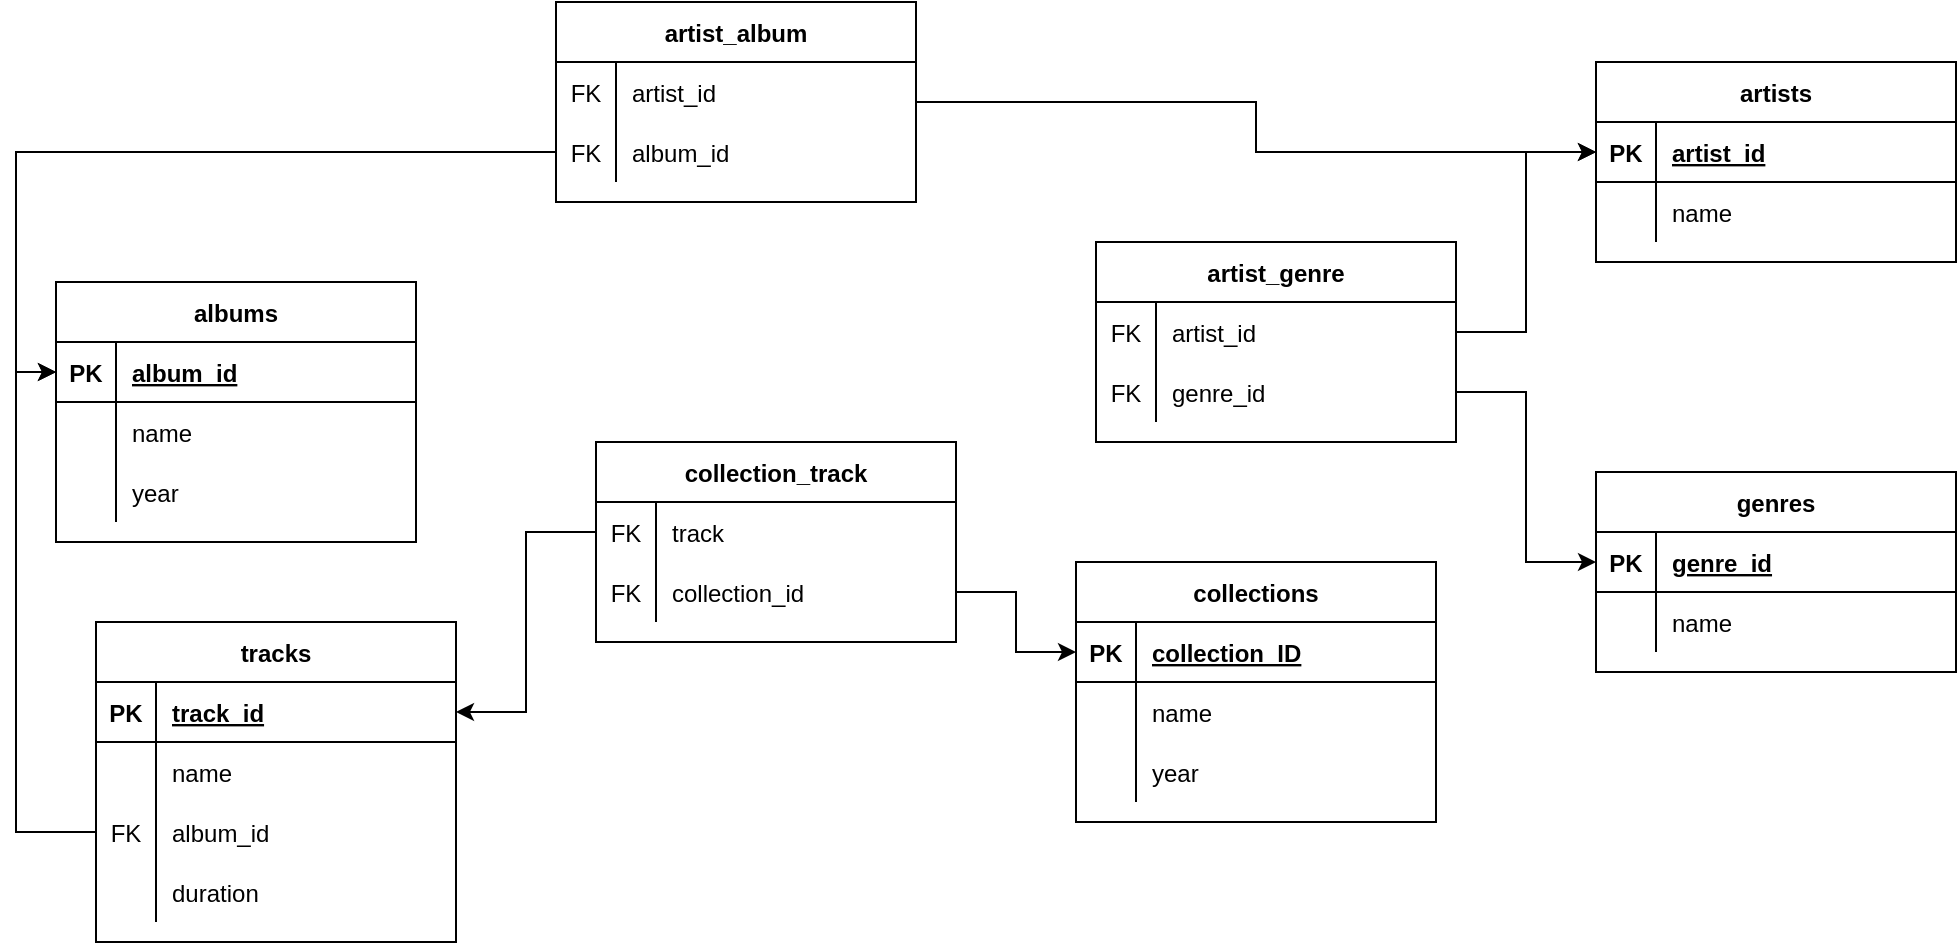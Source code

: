 <mxfile version="20.4.0" type="github">
  <diagram id="U-7F2V8MGBN2V06kRZ9b" name="Страница 1">
    <mxGraphModel dx="1502" dy="863" grid="1" gridSize="10" guides="1" tooltips="1" connect="1" arrows="1" fold="1" page="1" pageScale="1" pageWidth="827" pageHeight="1169" math="0" shadow="0">
      <root>
        <mxCell id="0" />
        <mxCell id="1" parent="0" />
        <mxCell id="XVgr6uHQdem1P6fvFDHp-1" value="genres" style="shape=table;startSize=30;container=1;collapsible=1;childLayout=tableLayout;fixedRows=1;rowLines=0;fontStyle=1;align=center;resizeLast=1;" parent="1" vertex="1">
          <mxGeometry x="870" y="275" width="180" height="100" as="geometry" />
        </mxCell>
        <mxCell id="XVgr6uHQdem1P6fvFDHp-2" value="" style="shape=tableRow;horizontal=0;startSize=0;swimlaneHead=0;swimlaneBody=0;fillColor=none;collapsible=0;dropTarget=0;points=[[0,0.5],[1,0.5]];portConstraint=eastwest;top=0;left=0;right=0;bottom=1;" parent="XVgr6uHQdem1P6fvFDHp-1" vertex="1">
          <mxGeometry y="30" width="180" height="30" as="geometry" />
        </mxCell>
        <mxCell id="XVgr6uHQdem1P6fvFDHp-3" value="PK" style="shape=partialRectangle;connectable=0;fillColor=none;top=0;left=0;bottom=0;right=0;fontStyle=1;overflow=hidden;" parent="XVgr6uHQdem1P6fvFDHp-2" vertex="1">
          <mxGeometry width="30" height="30" as="geometry">
            <mxRectangle width="30" height="30" as="alternateBounds" />
          </mxGeometry>
        </mxCell>
        <mxCell id="XVgr6uHQdem1P6fvFDHp-4" value="genre_id" style="shape=partialRectangle;connectable=0;fillColor=none;top=0;left=0;bottom=0;right=0;align=left;spacingLeft=6;fontStyle=5;overflow=hidden;" parent="XVgr6uHQdem1P6fvFDHp-2" vertex="1">
          <mxGeometry x="30" width="150" height="30" as="geometry">
            <mxRectangle width="150" height="30" as="alternateBounds" />
          </mxGeometry>
        </mxCell>
        <mxCell id="XVgr6uHQdem1P6fvFDHp-5" value="" style="shape=tableRow;horizontal=0;startSize=0;swimlaneHead=0;swimlaneBody=0;fillColor=none;collapsible=0;dropTarget=0;points=[[0,0.5],[1,0.5]];portConstraint=eastwest;top=0;left=0;right=0;bottom=0;" parent="XVgr6uHQdem1P6fvFDHp-1" vertex="1">
          <mxGeometry y="60" width="180" height="30" as="geometry" />
        </mxCell>
        <mxCell id="XVgr6uHQdem1P6fvFDHp-6" value="" style="shape=partialRectangle;connectable=0;fillColor=none;top=0;left=0;bottom=0;right=0;editable=1;overflow=hidden;" parent="XVgr6uHQdem1P6fvFDHp-5" vertex="1">
          <mxGeometry width="30" height="30" as="geometry">
            <mxRectangle width="30" height="30" as="alternateBounds" />
          </mxGeometry>
        </mxCell>
        <mxCell id="XVgr6uHQdem1P6fvFDHp-7" value="name" style="shape=partialRectangle;connectable=0;fillColor=none;top=0;left=0;bottom=0;right=0;align=left;spacingLeft=6;overflow=hidden;" parent="XVgr6uHQdem1P6fvFDHp-5" vertex="1">
          <mxGeometry x="30" width="150" height="30" as="geometry">
            <mxRectangle width="150" height="30" as="alternateBounds" />
          </mxGeometry>
        </mxCell>
        <mxCell id="XVgr6uHQdem1P6fvFDHp-14" value="artists" style="shape=table;startSize=30;container=1;collapsible=1;childLayout=tableLayout;fixedRows=1;rowLines=0;fontStyle=1;align=center;resizeLast=1;" parent="1" vertex="1">
          <mxGeometry x="870" y="70" width="180" height="100" as="geometry" />
        </mxCell>
        <mxCell id="XVgr6uHQdem1P6fvFDHp-15" value="" style="shape=tableRow;horizontal=0;startSize=0;swimlaneHead=0;swimlaneBody=0;fillColor=none;collapsible=0;dropTarget=0;points=[[0,0.5],[1,0.5]];portConstraint=eastwest;top=0;left=0;right=0;bottom=1;" parent="XVgr6uHQdem1P6fvFDHp-14" vertex="1">
          <mxGeometry y="30" width="180" height="30" as="geometry" />
        </mxCell>
        <mxCell id="XVgr6uHQdem1P6fvFDHp-16" value="PK" style="shape=partialRectangle;connectable=0;fillColor=none;top=0;left=0;bottom=0;right=0;fontStyle=1;overflow=hidden;" parent="XVgr6uHQdem1P6fvFDHp-15" vertex="1">
          <mxGeometry width="30" height="30" as="geometry">
            <mxRectangle width="30" height="30" as="alternateBounds" />
          </mxGeometry>
        </mxCell>
        <mxCell id="XVgr6uHQdem1P6fvFDHp-17" value="artist_id" style="shape=partialRectangle;connectable=0;fillColor=none;top=0;left=0;bottom=0;right=0;align=left;spacingLeft=6;fontStyle=5;overflow=hidden;" parent="XVgr6uHQdem1P6fvFDHp-15" vertex="1">
          <mxGeometry x="30" width="150" height="30" as="geometry">
            <mxRectangle width="150" height="30" as="alternateBounds" />
          </mxGeometry>
        </mxCell>
        <mxCell id="XVgr6uHQdem1P6fvFDHp-18" value="" style="shape=tableRow;horizontal=0;startSize=0;swimlaneHead=0;swimlaneBody=0;fillColor=none;collapsible=0;dropTarget=0;points=[[0,0.5],[1,0.5]];portConstraint=eastwest;top=0;left=0;right=0;bottom=0;" parent="XVgr6uHQdem1P6fvFDHp-14" vertex="1">
          <mxGeometry y="60" width="180" height="30" as="geometry" />
        </mxCell>
        <mxCell id="XVgr6uHQdem1P6fvFDHp-19" value="" style="shape=partialRectangle;connectable=0;fillColor=none;top=0;left=0;bottom=0;right=0;editable=1;overflow=hidden;" parent="XVgr6uHQdem1P6fvFDHp-18" vertex="1">
          <mxGeometry width="30" height="30" as="geometry">
            <mxRectangle width="30" height="30" as="alternateBounds" />
          </mxGeometry>
        </mxCell>
        <mxCell id="XVgr6uHQdem1P6fvFDHp-20" value="name" style="shape=partialRectangle;connectable=0;fillColor=none;top=0;left=0;bottom=0;right=0;align=left;spacingLeft=6;overflow=hidden;" parent="XVgr6uHQdem1P6fvFDHp-18" vertex="1">
          <mxGeometry x="30" width="150" height="30" as="geometry">
            <mxRectangle width="150" height="30" as="alternateBounds" />
          </mxGeometry>
        </mxCell>
        <mxCell id="XVgr6uHQdem1P6fvFDHp-44" value="albums" style="shape=table;startSize=30;container=1;collapsible=1;childLayout=tableLayout;fixedRows=1;rowLines=0;fontStyle=1;align=center;resizeLast=1;" parent="1" vertex="1">
          <mxGeometry x="100" y="180" width="180" height="130" as="geometry" />
        </mxCell>
        <mxCell id="XVgr6uHQdem1P6fvFDHp-45" value="" style="shape=tableRow;horizontal=0;startSize=0;swimlaneHead=0;swimlaneBody=0;fillColor=none;collapsible=0;dropTarget=0;points=[[0,0.5],[1,0.5]];portConstraint=eastwest;top=0;left=0;right=0;bottom=1;" parent="XVgr6uHQdem1P6fvFDHp-44" vertex="1">
          <mxGeometry y="30" width="180" height="30" as="geometry" />
        </mxCell>
        <mxCell id="XVgr6uHQdem1P6fvFDHp-46" value="PK" style="shape=partialRectangle;connectable=0;fillColor=none;top=0;left=0;bottom=0;right=0;fontStyle=1;overflow=hidden;" parent="XVgr6uHQdem1P6fvFDHp-45" vertex="1">
          <mxGeometry width="30" height="30" as="geometry">
            <mxRectangle width="30" height="30" as="alternateBounds" />
          </mxGeometry>
        </mxCell>
        <mxCell id="XVgr6uHQdem1P6fvFDHp-47" value="album_id" style="shape=partialRectangle;connectable=0;fillColor=none;top=0;left=0;bottom=0;right=0;align=left;spacingLeft=6;fontStyle=5;overflow=hidden;" parent="XVgr6uHQdem1P6fvFDHp-45" vertex="1">
          <mxGeometry x="30" width="150" height="30" as="geometry">
            <mxRectangle width="150" height="30" as="alternateBounds" />
          </mxGeometry>
        </mxCell>
        <mxCell id="XVgr6uHQdem1P6fvFDHp-48" value="" style="shape=tableRow;horizontal=0;startSize=0;swimlaneHead=0;swimlaneBody=0;fillColor=none;collapsible=0;dropTarget=0;points=[[0,0.5],[1,0.5]];portConstraint=eastwest;top=0;left=0;right=0;bottom=0;" parent="XVgr6uHQdem1P6fvFDHp-44" vertex="1">
          <mxGeometry y="60" width="180" height="30" as="geometry" />
        </mxCell>
        <mxCell id="XVgr6uHQdem1P6fvFDHp-49" value="" style="shape=partialRectangle;connectable=0;fillColor=none;top=0;left=0;bottom=0;right=0;editable=1;overflow=hidden;" parent="XVgr6uHQdem1P6fvFDHp-48" vertex="1">
          <mxGeometry width="30" height="30" as="geometry">
            <mxRectangle width="30" height="30" as="alternateBounds" />
          </mxGeometry>
        </mxCell>
        <mxCell id="XVgr6uHQdem1P6fvFDHp-50" value="name" style="shape=partialRectangle;connectable=0;fillColor=none;top=0;left=0;bottom=0;right=0;align=left;spacingLeft=6;overflow=hidden;" parent="XVgr6uHQdem1P6fvFDHp-48" vertex="1">
          <mxGeometry x="30" width="150" height="30" as="geometry">
            <mxRectangle width="150" height="30" as="alternateBounds" />
          </mxGeometry>
        </mxCell>
        <mxCell id="XVgr6uHQdem1P6fvFDHp-71" style="shape=tableRow;horizontal=0;startSize=0;swimlaneHead=0;swimlaneBody=0;fillColor=none;collapsible=0;dropTarget=0;points=[[0,0.5],[1,0.5]];portConstraint=eastwest;top=0;left=0;right=0;bottom=0;" parent="XVgr6uHQdem1P6fvFDHp-44" vertex="1">
          <mxGeometry y="90" width="180" height="30" as="geometry" />
        </mxCell>
        <mxCell id="XVgr6uHQdem1P6fvFDHp-72" style="shape=partialRectangle;connectable=0;fillColor=none;top=0;left=0;bottom=0;right=0;editable=1;overflow=hidden;" parent="XVgr6uHQdem1P6fvFDHp-71" vertex="1">
          <mxGeometry width="30" height="30" as="geometry">
            <mxRectangle width="30" height="30" as="alternateBounds" />
          </mxGeometry>
        </mxCell>
        <mxCell id="XVgr6uHQdem1P6fvFDHp-73" value="year" style="shape=partialRectangle;connectable=0;fillColor=none;top=0;left=0;bottom=0;right=0;align=left;spacingLeft=6;overflow=hidden;" parent="XVgr6uHQdem1P6fvFDHp-71" vertex="1">
          <mxGeometry x="30" width="150" height="30" as="geometry">
            <mxRectangle width="150" height="30" as="alternateBounds" />
          </mxGeometry>
        </mxCell>
        <mxCell id="XVgr6uHQdem1P6fvFDHp-58" value="tracks" style="shape=table;startSize=30;container=1;collapsible=1;childLayout=tableLayout;fixedRows=1;rowLines=0;fontStyle=1;align=center;resizeLast=1;" parent="1" vertex="1">
          <mxGeometry x="120" y="350" width="180" height="160" as="geometry" />
        </mxCell>
        <mxCell id="XVgr6uHQdem1P6fvFDHp-59" value="" style="shape=tableRow;horizontal=0;startSize=0;swimlaneHead=0;swimlaneBody=0;fillColor=none;collapsible=0;dropTarget=0;points=[[0,0.5],[1,0.5]];portConstraint=eastwest;top=0;left=0;right=0;bottom=1;" parent="XVgr6uHQdem1P6fvFDHp-58" vertex="1">
          <mxGeometry y="30" width="180" height="30" as="geometry" />
        </mxCell>
        <mxCell id="XVgr6uHQdem1P6fvFDHp-60" value="PK" style="shape=partialRectangle;connectable=0;fillColor=none;top=0;left=0;bottom=0;right=0;fontStyle=1;overflow=hidden;" parent="XVgr6uHQdem1P6fvFDHp-59" vertex="1">
          <mxGeometry width="30" height="30" as="geometry">
            <mxRectangle width="30" height="30" as="alternateBounds" />
          </mxGeometry>
        </mxCell>
        <mxCell id="XVgr6uHQdem1P6fvFDHp-61" value="track_id" style="shape=partialRectangle;connectable=0;fillColor=none;top=0;left=0;bottom=0;right=0;align=left;spacingLeft=6;fontStyle=5;overflow=hidden;" parent="XVgr6uHQdem1P6fvFDHp-59" vertex="1">
          <mxGeometry x="30" width="150" height="30" as="geometry">
            <mxRectangle width="150" height="30" as="alternateBounds" />
          </mxGeometry>
        </mxCell>
        <mxCell id="XVgr6uHQdem1P6fvFDHp-62" value="" style="shape=tableRow;horizontal=0;startSize=0;swimlaneHead=0;swimlaneBody=0;fillColor=none;collapsible=0;dropTarget=0;points=[[0,0.5],[1,0.5]];portConstraint=eastwest;top=0;left=0;right=0;bottom=0;" parent="XVgr6uHQdem1P6fvFDHp-58" vertex="1">
          <mxGeometry y="60" width="180" height="30" as="geometry" />
        </mxCell>
        <mxCell id="XVgr6uHQdem1P6fvFDHp-63" value="" style="shape=partialRectangle;connectable=0;fillColor=none;top=0;left=0;bottom=0;right=0;editable=1;overflow=hidden;" parent="XVgr6uHQdem1P6fvFDHp-62" vertex="1">
          <mxGeometry width="30" height="30" as="geometry">
            <mxRectangle width="30" height="30" as="alternateBounds" />
          </mxGeometry>
        </mxCell>
        <mxCell id="XVgr6uHQdem1P6fvFDHp-64" value="name" style="shape=partialRectangle;connectable=0;fillColor=none;top=0;left=0;bottom=0;right=0;align=left;spacingLeft=6;overflow=hidden;" parent="XVgr6uHQdem1P6fvFDHp-62" vertex="1">
          <mxGeometry x="30" width="150" height="30" as="geometry">
            <mxRectangle width="150" height="30" as="alternateBounds" />
          </mxGeometry>
        </mxCell>
        <mxCell id="XVgr6uHQdem1P6fvFDHp-65" value="" style="shape=tableRow;horizontal=0;startSize=0;swimlaneHead=0;swimlaneBody=0;fillColor=none;collapsible=0;dropTarget=0;points=[[0,0.5],[1,0.5]];portConstraint=eastwest;top=0;left=0;right=0;bottom=0;" parent="XVgr6uHQdem1P6fvFDHp-58" vertex="1">
          <mxGeometry y="90" width="180" height="30" as="geometry" />
        </mxCell>
        <mxCell id="XVgr6uHQdem1P6fvFDHp-66" value="FK" style="shape=partialRectangle;connectable=0;fillColor=none;top=0;left=0;bottom=0;right=0;editable=1;overflow=hidden;" parent="XVgr6uHQdem1P6fvFDHp-65" vertex="1">
          <mxGeometry width="30" height="30" as="geometry">
            <mxRectangle width="30" height="30" as="alternateBounds" />
          </mxGeometry>
        </mxCell>
        <mxCell id="XVgr6uHQdem1P6fvFDHp-67" value="album_id" style="shape=partialRectangle;connectable=0;fillColor=none;top=0;left=0;bottom=0;right=0;align=left;spacingLeft=6;overflow=hidden;" parent="XVgr6uHQdem1P6fvFDHp-65" vertex="1">
          <mxGeometry x="30" width="150" height="30" as="geometry">
            <mxRectangle width="150" height="30" as="alternateBounds" />
          </mxGeometry>
        </mxCell>
        <mxCell id="XVgr6uHQdem1P6fvFDHp-74" style="shape=tableRow;horizontal=0;startSize=0;swimlaneHead=0;swimlaneBody=0;fillColor=none;collapsible=0;dropTarget=0;points=[[0,0.5],[1,0.5]];portConstraint=eastwest;top=0;left=0;right=0;bottom=0;" parent="XVgr6uHQdem1P6fvFDHp-58" vertex="1">
          <mxGeometry y="120" width="180" height="30" as="geometry" />
        </mxCell>
        <mxCell id="XVgr6uHQdem1P6fvFDHp-75" style="shape=partialRectangle;connectable=0;fillColor=none;top=0;left=0;bottom=0;right=0;editable=1;overflow=hidden;" parent="XVgr6uHQdem1P6fvFDHp-74" vertex="1">
          <mxGeometry width="30" height="30" as="geometry">
            <mxRectangle width="30" height="30" as="alternateBounds" />
          </mxGeometry>
        </mxCell>
        <mxCell id="XVgr6uHQdem1P6fvFDHp-76" value="duration" style="shape=partialRectangle;connectable=0;fillColor=none;top=0;left=0;bottom=0;right=0;align=left;spacingLeft=6;overflow=hidden;" parent="XVgr6uHQdem1P6fvFDHp-74" vertex="1">
          <mxGeometry x="30" width="150" height="30" as="geometry">
            <mxRectangle width="150" height="30" as="alternateBounds" />
          </mxGeometry>
        </mxCell>
        <mxCell id="JsRqw--1u9XfIxGVXSRp-2" style="edgeStyle=orthogonalEdgeStyle;rounded=0;orthogonalLoop=1;jettySize=auto;html=1;entryX=1;entryY=0.5;entryDx=0;entryDy=0;" parent="1" source="XVgr6uHQdem1P6fvFDHp-40" target="XVgr6uHQdem1P6fvFDHp-2" edge="1">
          <mxGeometry relative="1" as="geometry" />
        </mxCell>
        <mxCell id="bznLwAxoqTQEcdVA5gtv-46" value="artist_genre" style="shape=table;startSize=30;container=1;collapsible=1;childLayout=tableLayout;fixedRows=1;rowLines=0;fontStyle=1;align=center;resizeLast=1;" vertex="1" parent="1">
          <mxGeometry x="620" y="160" width="180" height="100" as="geometry" />
        </mxCell>
        <mxCell id="bznLwAxoqTQEcdVA5gtv-50" value="" style="shape=tableRow;horizontal=0;startSize=0;swimlaneHead=0;swimlaneBody=0;fillColor=none;collapsible=0;dropTarget=0;points=[[0,0.5],[1,0.5]];portConstraint=eastwest;top=0;left=0;right=0;bottom=0;" vertex="1" parent="bznLwAxoqTQEcdVA5gtv-46">
          <mxGeometry y="30" width="180" height="30" as="geometry" />
        </mxCell>
        <mxCell id="bznLwAxoqTQEcdVA5gtv-51" value="FK" style="shape=partialRectangle;connectable=0;fillColor=none;top=0;left=0;bottom=0;right=0;editable=1;overflow=hidden;" vertex="1" parent="bznLwAxoqTQEcdVA5gtv-50">
          <mxGeometry width="30" height="30" as="geometry">
            <mxRectangle width="30" height="30" as="alternateBounds" />
          </mxGeometry>
        </mxCell>
        <mxCell id="bznLwAxoqTQEcdVA5gtv-52" value="artist_id" style="shape=partialRectangle;connectable=0;fillColor=none;top=0;left=0;bottom=0;right=0;align=left;spacingLeft=6;overflow=hidden;" vertex="1" parent="bznLwAxoqTQEcdVA5gtv-50">
          <mxGeometry x="30" width="150" height="30" as="geometry">
            <mxRectangle width="150" height="30" as="alternateBounds" />
          </mxGeometry>
        </mxCell>
        <mxCell id="bznLwAxoqTQEcdVA5gtv-53" value="" style="shape=tableRow;horizontal=0;startSize=0;swimlaneHead=0;swimlaneBody=0;fillColor=none;collapsible=0;dropTarget=0;points=[[0,0.5],[1,0.5]];portConstraint=eastwest;top=0;left=0;right=0;bottom=0;" vertex="1" parent="bznLwAxoqTQEcdVA5gtv-46">
          <mxGeometry y="60" width="180" height="30" as="geometry" />
        </mxCell>
        <mxCell id="bznLwAxoqTQEcdVA5gtv-54" value="FK" style="shape=partialRectangle;connectable=0;fillColor=none;top=0;left=0;bottom=0;right=0;editable=1;overflow=hidden;" vertex="1" parent="bznLwAxoqTQEcdVA5gtv-53">
          <mxGeometry width="30" height="30" as="geometry">
            <mxRectangle width="30" height="30" as="alternateBounds" />
          </mxGeometry>
        </mxCell>
        <mxCell id="bznLwAxoqTQEcdVA5gtv-55" value="genre_id" style="shape=partialRectangle;connectable=0;fillColor=none;top=0;left=0;bottom=0;right=0;align=left;spacingLeft=6;overflow=hidden;" vertex="1" parent="bznLwAxoqTQEcdVA5gtv-53">
          <mxGeometry x="30" width="150" height="30" as="geometry">
            <mxRectangle width="150" height="30" as="alternateBounds" />
          </mxGeometry>
        </mxCell>
        <mxCell id="bznLwAxoqTQEcdVA5gtv-115" style="edgeStyle=orthogonalEdgeStyle;rounded=0;orthogonalLoop=1;jettySize=auto;html=1;entryX=0;entryY=0.5;entryDx=0;entryDy=0;" edge="1" parent="1" source="bznLwAxoqTQEcdVA5gtv-77" target="XVgr6uHQdem1P6fvFDHp-15">
          <mxGeometry relative="1" as="geometry" />
        </mxCell>
        <mxCell id="bznLwAxoqTQEcdVA5gtv-77" value="artist_album" style="shape=table;startSize=30;container=1;collapsible=1;childLayout=tableLayout;fixedRows=1;rowLines=0;fontStyle=1;align=center;resizeLast=1;" vertex="1" parent="1">
          <mxGeometry x="350" y="40" width="180" height="100" as="geometry" />
        </mxCell>
        <mxCell id="bznLwAxoqTQEcdVA5gtv-81" value="" style="shape=tableRow;horizontal=0;startSize=0;swimlaneHead=0;swimlaneBody=0;fillColor=none;collapsible=0;dropTarget=0;points=[[0,0.5],[1,0.5]];portConstraint=eastwest;top=0;left=0;right=0;bottom=0;" vertex="1" parent="bznLwAxoqTQEcdVA5gtv-77">
          <mxGeometry y="30" width="180" height="30" as="geometry" />
        </mxCell>
        <mxCell id="bznLwAxoqTQEcdVA5gtv-82" value="FK" style="shape=partialRectangle;connectable=0;fillColor=none;top=0;left=0;bottom=0;right=0;editable=1;overflow=hidden;" vertex="1" parent="bznLwAxoqTQEcdVA5gtv-81">
          <mxGeometry width="30" height="30" as="geometry">
            <mxRectangle width="30" height="30" as="alternateBounds" />
          </mxGeometry>
        </mxCell>
        <mxCell id="bznLwAxoqTQEcdVA5gtv-83" value="artist_id" style="shape=partialRectangle;connectable=0;fillColor=none;top=0;left=0;bottom=0;right=0;align=left;spacingLeft=6;overflow=hidden;" vertex="1" parent="bznLwAxoqTQEcdVA5gtv-81">
          <mxGeometry x="30" width="150" height="30" as="geometry">
            <mxRectangle width="150" height="30" as="alternateBounds" />
          </mxGeometry>
        </mxCell>
        <mxCell id="bznLwAxoqTQEcdVA5gtv-84" value="" style="shape=tableRow;horizontal=0;startSize=0;swimlaneHead=0;swimlaneBody=0;fillColor=none;collapsible=0;dropTarget=0;points=[[0,0.5],[1,0.5]];portConstraint=eastwest;top=0;left=0;right=0;bottom=0;" vertex="1" parent="bznLwAxoqTQEcdVA5gtv-77">
          <mxGeometry y="60" width="180" height="30" as="geometry" />
        </mxCell>
        <mxCell id="bznLwAxoqTQEcdVA5gtv-85" value="FK" style="shape=partialRectangle;connectable=0;fillColor=none;top=0;left=0;bottom=0;right=0;editable=1;overflow=hidden;" vertex="1" parent="bznLwAxoqTQEcdVA5gtv-84">
          <mxGeometry width="30" height="30" as="geometry">
            <mxRectangle width="30" height="30" as="alternateBounds" />
          </mxGeometry>
        </mxCell>
        <mxCell id="bznLwAxoqTQEcdVA5gtv-86" value="album_id" style="shape=partialRectangle;connectable=0;fillColor=none;top=0;left=0;bottom=0;right=0;align=left;spacingLeft=6;overflow=hidden;" vertex="1" parent="bznLwAxoqTQEcdVA5gtv-84">
          <mxGeometry x="30" width="150" height="30" as="geometry">
            <mxRectangle width="150" height="30" as="alternateBounds" />
          </mxGeometry>
        </mxCell>
        <mxCell id="bznLwAxoqTQEcdVA5gtv-92" value="collection_track" style="shape=table;startSize=30;container=1;collapsible=1;childLayout=tableLayout;fixedRows=1;rowLines=0;fontStyle=1;align=center;resizeLast=1;" vertex="1" parent="1">
          <mxGeometry x="370" y="260" width="180" height="100" as="geometry" />
        </mxCell>
        <mxCell id="bznLwAxoqTQEcdVA5gtv-142" style="shape=tableRow;horizontal=0;startSize=0;swimlaneHead=0;swimlaneBody=0;fillColor=none;collapsible=0;dropTarget=0;points=[[0,0.5],[1,0.5]];portConstraint=eastwest;top=0;left=0;right=0;bottom=0;" vertex="1" parent="bznLwAxoqTQEcdVA5gtv-92">
          <mxGeometry y="30" width="180" height="30" as="geometry" />
        </mxCell>
        <mxCell id="bznLwAxoqTQEcdVA5gtv-143" value="FK" style="shape=partialRectangle;connectable=0;fillColor=none;top=0;left=0;bottom=0;right=0;editable=1;overflow=hidden;" vertex="1" parent="bznLwAxoqTQEcdVA5gtv-142">
          <mxGeometry width="30" height="30" as="geometry">
            <mxRectangle width="30" height="30" as="alternateBounds" />
          </mxGeometry>
        </mxCell>
        <mxCell id="bznLwAxoqTQEcdVA5gtv-144" value="track" style="shape=partialRectangle;connectable=0;fillColor=none;top=0;left=0;bottom=0;right=0;align=left;spacingLeft=6;overflow=hidden;" vertex="1" parent="bznLwAxoqTQEcdVA5gtv-142">
          <mxGeometry x="30" width="150" height="30" as="geometry">
            <mxRectangle width="150" height="30" as="alternateBounds" />
          </mxGeometry>
        </mxCell>
        <mxCell id="bznLwAxoqTQEcdVA5gtv-105" style="shape=tableRow;horizontal=0;startSize=0;swimlaneHead=0;swimlaneBody=0;fillColor=none;collapsible=0;dropTarget=0;points=[[0,0.5],[1,0.5]];portConstraint=eastwest;top=0;left=0;right=0;bottom=0;" vertex="1" parent="bznLwAxoqTQEcdVA5gtv-92">
          <mxGeometry y="60" width="180" height="30" as="geometry" />
        </mxCell>
        <mxCell id="bznLwAxoqTQEcdVA5gtv-106" value="FK" style="shape=partialRectangle;connectable=0;fillColor=none;top=0;left=0;bottom=0;right=0;editable=1;overflow=hidden;" vertex="1" parent="bznLwAxoqTQEcdVA5gtv-105">
          <mxGeometry width="30" height="30" as="geometry">
            <mxRectangle width="30" height="30" as="alternateBounds" />
          </mxGeometry>
        </mxCell>
        <mxCell id="bznLwAxoqTQEcdVA5gtv-107" value="collection_id" style="shape=partialRectangle;connectable=0;fillColor=none;top=0;left=0;bottom=0;right=0;align=left;spacingLeft=6;overflow=hidden;" vertex="1" parent="bznLwAxoqTQEcdVA5gtv-105">
          <mxGeometry x="30" width="150" height="30" as="geometry">
            <mxRectangle width="150" height="30" as="alternateBounds" />
          </mxGeometry>
        </mxCell>
        <mxCell id="bznLwAxoqTQEcdVA5gtv-113" style="edgeStyle=orthogonalEdgeStyle;rounded=0;orthogonalLoop=1;jettySize=auto;html=1;entryX=0;entryY=0.5;entryDx=0;entryDy=0;" edge="1" parent="1" source="bznLwAxoqTQEcdVA5gtv-50" target="XVgr6uHQdem1P6fvFDHp-15">
          <mxGeometry relative="1" as="geometry" />
        </mxCell>
        <mxCell id="bznLwAxoqTQEcdVA5gtv-114" style="edgeStyle=orthogonalEdgeStyle;rounded=0;orthogonalLoop=1;jettySize=auto;html=1;entryX=0;entryY=0.5;entryDx=0;entryDy=0;" edge="1" parent="1" source="bznLwAxoqTQEcdVA5gtv-53" target="XVgr6uHQdem1P6fvFDHp-2">
          <mxGeometry relative="1" as="geometry" />
        </mxCell>
        <mxCell id="bznLwAxoqTQEcdVA5gtv-118" style="edgeStyle=orthogonalEdgeStyle;rounded=0;orthogonalLoop=1;jettySize=auto;html=1;entryX=0;entryY=0.5;entryDx=0;entryDy=0;" edge="1" parent="1" source="bznLwAxoqTQEcdVA5gtv-84" target="XVgr6uHQdem1P6fvFDHp-45">
          <mxGeometry relative="1" as="geometry" />
        </mxCell>
        <mxCell id="bznLwAxoqTQEcdVA5gtv-120" style="edgeStyle=orthogonalEdgeStyle;rounded=0;orthogonalLoop=1;jettySize=auto;html=1;entryX=0;entryY=0.5;entryDx=0;entryDy=0;" edge="1" parent="1" source="XVgr6uHQdem1P6fvFDHp-65" target="XVgr6uHQdem1P6fvFDHp-45">
          <mxGeometry relative="1" as="geometry" />
        </mxCell>
        <mxCell id="bznLwAxoqTQEcdVA5gtv-123" value="collections" style="shape=table;startSize=30;container=1;collapsible=1;childLayout=tableLayout;fixedRows=1;rowLines=0;fontStyle=1;align=center;resizeLast=1;" vertex="1" parent="1">
          <mxGeometry x="610" y="320" width="180" height="130" as="geometry" />
        </mxCell>
        <mxCell id="bznLwAxoqTQEcdVA5gtv-124" value="" style="shape=tableRow;horizontal=0;startSize=0;swimlaneHead=0;swimlaneBody=0;fillColor=none;collapsible=0;dropTarget=0;points=[[0,0.5],[1,0.5]];portConstraint=eastwest;top=0;left=0;right=0;bottom=1;" vertex="1" parent="bznLwAxoqTQEcdVA5gtv-123">
          <mxGeometry y="30" width="180" height="30" as="geometry" />
        </mxCell>
        <mxCell id="bznLwAxoqTQEcdVA5gtv-125" value="PK" style="shape=partialRectangle;connectable=0;fillColor=none;top=0;left=0;bottom=0;right=0;fontStyle=1;overflow=hidden;" vertex="1" parent="bznLwAxoqTQEcdVA5gtv-124">
          <mxGeometry width="30" height="30" as="geometry">
            <mxRectangle width="30" height="30" as="alternateBounds" />
          </mxGeometry>
        </mxCell>
        <mxCell id="bznLwAxoqTQEcdVA5gtv-126" value="collection_ID" style="shape=partialRectangle;connectable=0;fillColor=none;top=0;left=0;bottom=0;right=0;align=left;spacingLeft=6;fontStyle=5;overflow=hidden;" vertex="1" parent="bznLwAxoqTQEcdVA5gtv-124">
          <mxGeometry x="30" width="150" height="30" as="geometry">
            <mxRectangle width="150" height="30" as="alternateBounds" />
          </mxGeometry>
        </mxCell>
        <mxCell id="bznLwAxoqTQEcdVA5gtv-127" value="" style="shape=tableRow;horizontal=0;startSize=0;swimlaneHead=0;swimlaneBody=0;fillColor=none;collapsible=0;dropTarget=0;points=[[0,0.5],[1,0.5]];portConstraint=eastwest;top=0;left=0;right=0;bottom=0;" vertex="1" parent="bznLwAxoqTQEcdVA5gtv-123">
          <mxGeometry y="60" width="180" height="30" as="geometry" />
        </mxCell>
        <mxCell id="bznLwAxoqTQEcdVA5gtv-128" value="" style="shape=partialRectangle;connectable=0;fillColor=none;top=0;left=0;bottom=0;right=0;editable=1;overflow=hidden;" vertex="1" parent="bznLwAxoqTQEcdVA5gtv-127">
          <mxGeometry width="30" height="30" as="geometry">
            <mxRectangle width="30" height="30" as="alternateBounds" />
          </mxGeometry>
        </mxCell>
        <mxCell id="bznLwAxoqTQEcdVA5gtv-129" value="name" style="shape=partialRectangle;connectable=0;fillColor=none;top=0;left=0;bottom=0;right=0;align=left;spacingLeft=6;overflow=hidden;" vertex="1" parent="bznLwAxoqTQEcdVA5gtv-127">
          <mxGeometry x="30" width="150" height="30" as="geometry">
            <mxRectangle width="150" height="30" as="alternateBounds" />
          </mxGeometry>
        </mxCell>
        <mxCell id="bznLwAxoqTQEcdVA5gtv-148" style="shape=tableRow;horizontal=0;startSize=0;swimlaneHead=0;swimlaneBody=0;fillColor=none;collapsible=0;dropTarget=0;points=[[0,0.5],[1,0.5]];portConstraint=eastwest;top=0;left=0;right=0;bottom=0;" vertex="1" parent="bznLwAxoqTQEcdVA5gtv-123">
          <mxGeometry y="90" width="180" height="30" as="geometry" />
        </mxCell>
        <mxCell id="bznLwAxoqTQEcdVA5gtv-149" style="shape=partialRectangle;connectable=0;fillColor=none;top=0;left=0;bottom=0;right=0;editable=1;overflow=hidden;" vertex="1" parent="bznLwAxoqTQEcdVA5gtv-148">
          <mxGeometry width="30" height="30" as="geometry">
            <mxRectangle width="30" height="30" as="alternateBounds" />
          </mxGeometry>
        </mxCell>
        <mxCell id="bznLwAxoqTQEcdVA5gtv-150" value="year" style="shape=partialRectangle;connectable=0;fillColor=none;top=0;left=0;bottom=0;right=0;align=left;spacingLeft=6;overflow=hidden;" vertex="1" parent="bznLwAxoqTQEcdVA5gtv-148">
          <mxGeometry x="30" width="150" height="30" as="geometry">
            <mxRectangle width="150" height="30" as="alternateBounds" />
          </mxGeometry>
        </mxCell>
        <mxCell id="bznLwAxoqTQEcdVA5gtv-146" style="edgeStyle=orthogonalEdgeStyle;rounded=0;orthogonalLoop=1;jettySize=auto;html=1;entryX=1;entryY=0.5;entryDx=0;entryDy=0;" edge="1" parent="1" source="bznLwAxoqTQEcdVA5gtv-142" target="XVgr6uHQdem1P6fvFDHp-59">
          <mxGeometry relative="1" as="geometry" />
        </mxCell>
        <mxCell id="bznLwAxoqTQEcdVA5gtv-147" style="edgeStyle=orthogonalEdgeStyle;rounded=0;orthogonalLoop=1;jettySize=auto;html=1;entryX=0;entryY=0.5;entryDx=0;entryDy=0;" edge="1" parent="1" source="bznLwAxoqTQEcdVA5gtv-105" target="bznLwAxoqTQEcdVA5gtv-124">
          <mxGeometry relative="1" as="geometry" />
        </mxCell>
      </root>
    </mxGraphModel>
  </diagram>
</mxfile>
